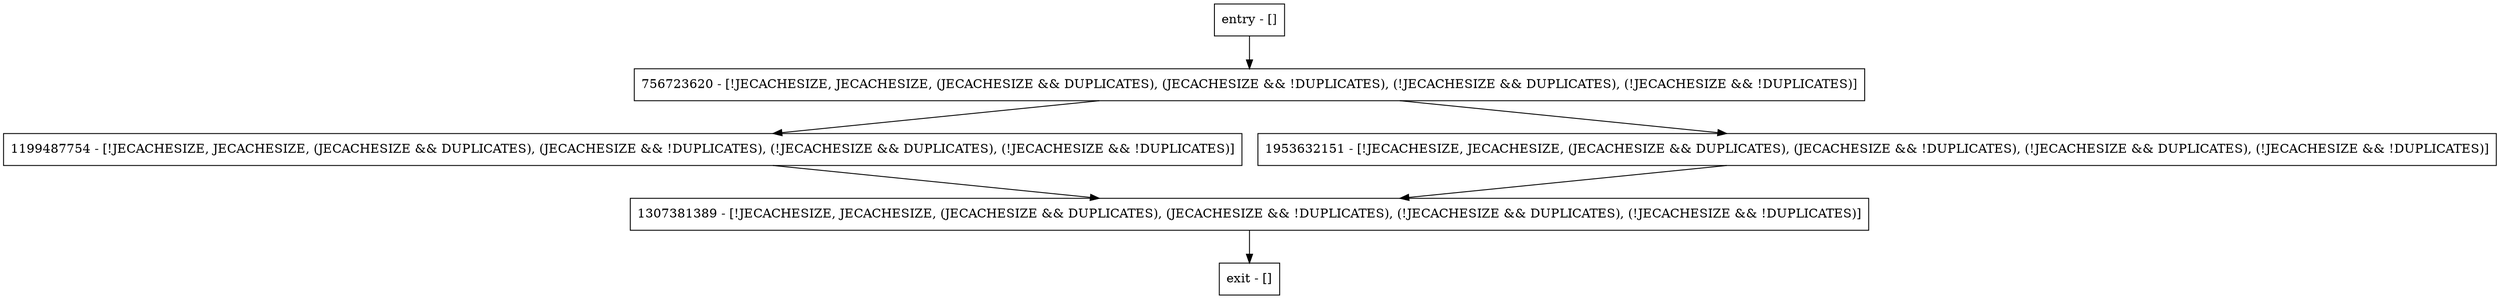 digraph replicatedBitSet {
node [shape=record];
entry [label="entry - []"];
exit [label="exit - []"];
756723620 [label="756723620 - [!JECACHESIZE, JECACHESIZE, (JECACHESIZE && DUPLICATES), (JECACHESIZE && !DUPLICATES), (!JECACHESIZE && DUPLICATES), (!JECACHESIZE && !DUPLICATES)]"];
1307381389 [label="1307381389 - [!JECACHESIZE, JECACHESIZE, (JECACHESIZE && DUPLICATES), (JECACHESIZE && !DUPLICATES), (!JECACHESIZE && DUPLICATES), (!JECACHESIZE && !DUPLICATES)]"];
1199487754 [label="1199487754 - [!JECACHESIZE, JECACHESIZE, (JECACHESIZE && DUPLICATES), (JECACHESIZE && !DUPLICATES), (!JECACHESIZE && DUPLICATES), (!JECACHESIZE && !DUPLICATES)]"];
1953632151 [label="1953632151 - [!JECACHESIZE, JECACHESIZE, (JECACHESIZE && DUPLICATES), (JECACHESIZE && !DUPLICATES), (!JECACHESIZE && DUPLICATES), (!JECACHESIZE && !DUPLICATES)]"];
entry;
exit;
entry -> 756723620;
756723620 -> 1199487754;
756723620 -> 1953632151;
1307381389 -> exit;
1199487754 -> 1307381389;
1953632151 -> 1307381389;
}
